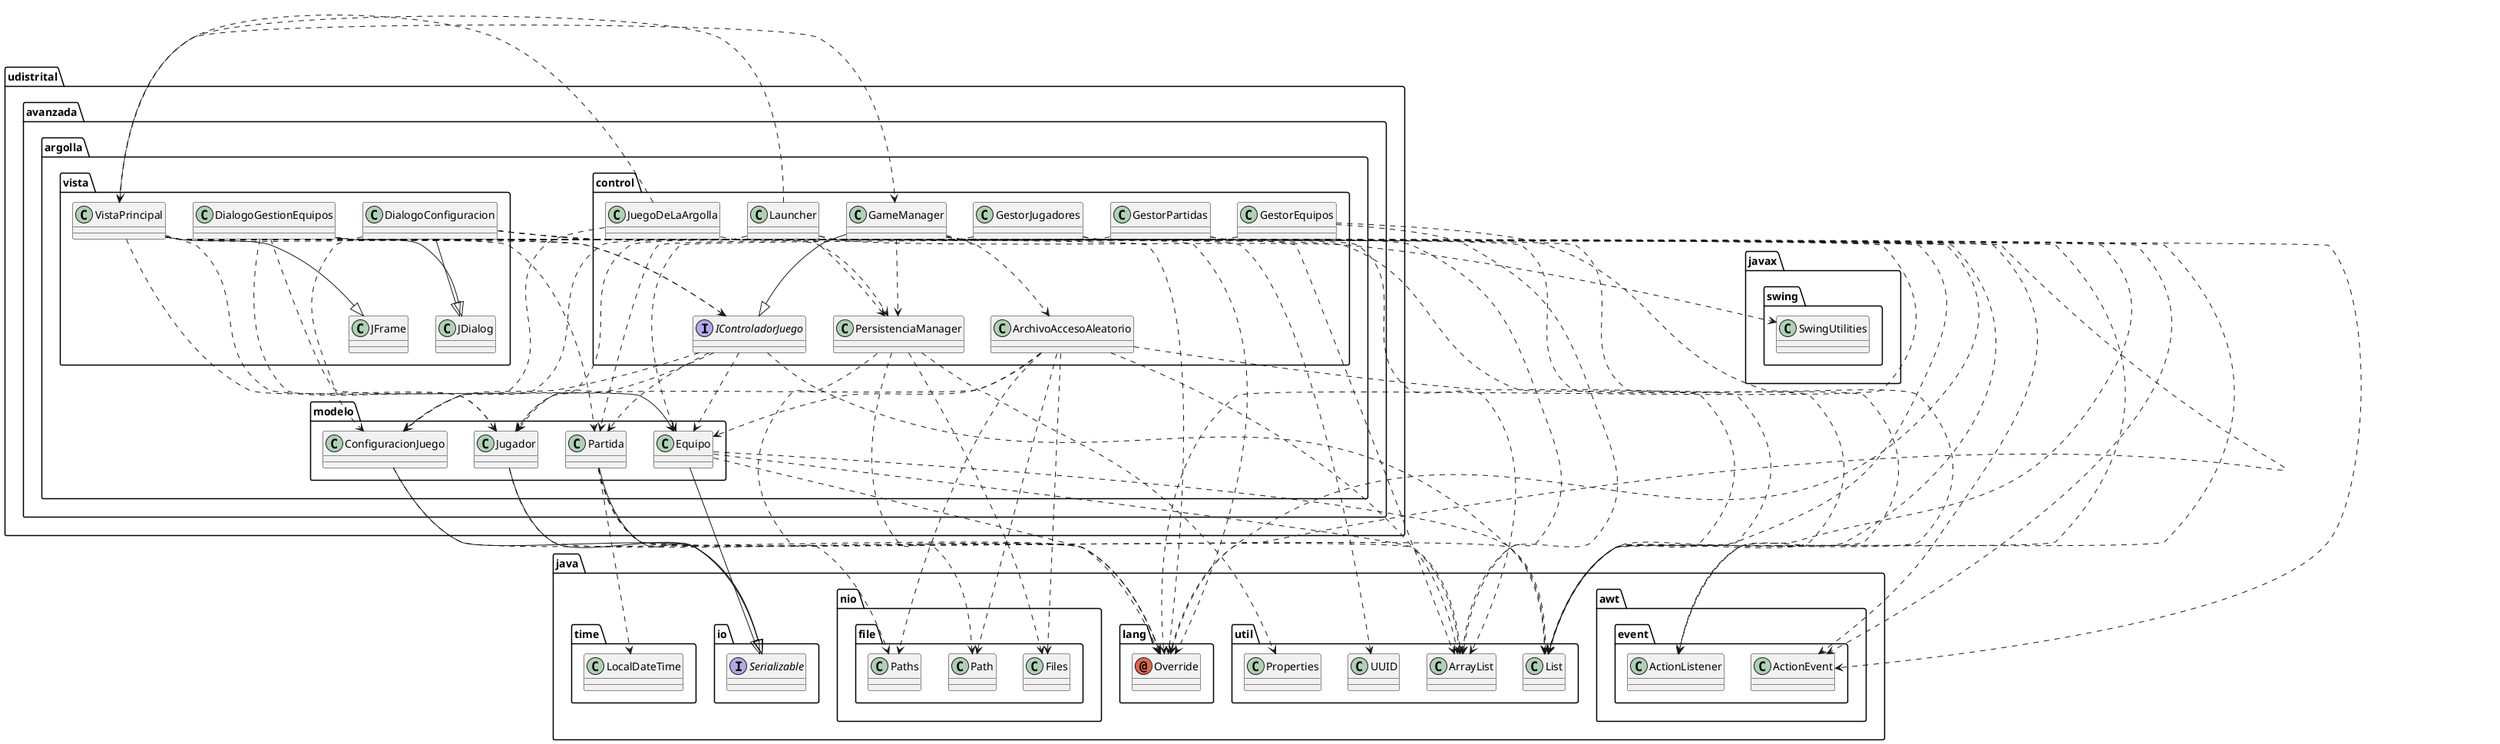 @startuml
annotation java.lang.Override
class java.awt.event.ActionEvent
class java.awt.event.ActionListener
class java.nio.file.Files
class java.nio.file.Path
class java.nio.file.Paths
class java.time.LocalDateTime
class java.util.ArrayList
class java.util.List
class java.util.Properties
class java.util.UUID
class javax.swing.SwingUtilities
class udistrital.avanzada.argolla.control.ArchivoAccesoAleatorio
class udistrital.avanzada.argolla.control.GameManager
class udistrital.avanzada.argolla.control.GestorEquipos
class udistrital.avanzada.argolla.control.GestorJugadores
class udistrital.avanzada.argolla.control.GestorPartidas
class udistrital.avanzada.argolla.control.JuegoDeLaArgolla
class udistrital.avanzada.argolla.control.Launcher
class udistrital.avanzada.argolla.control.PersistenciaManager
class udistrital.avanzada.argolla.modelo.ConfiguracionJuego
class udistrital.avanzada.argolla.modelo.Equipo
class udistrital.avanzada.argolla.modelo.Jugador
class udistrital.avanzada.argolla.modelo.Partida
class udistrital.avanzada.argolla.vista.DialogoConfiguracion
class udistrital.avanzada.argolla.vista.DialogoGestionEquipos
class udistrital.avanzada.argolla.vista.JDialog
class udistrital.avanzada.argolla.vista.JFrame
class udistrital.avanzada.argolla.vista.VistaPrincipal
interface java.io.Serializable
interface udistrital.avanzada.argolla.control.IControladorJuego
udistrital.avanzada.argolla.control.ArchivoAccesoAleatorio ..> java.nio.file.Files
udistrital.avanzada.argolla.control.ArchivoAccesoAleatorio ..> java.nio.file.Path
udistrital.avanzada.argolla.control.ArchivoAccesoAleatorio ..> java.nio.file.Paths
udistrital.avanzada.argolla.control.ArchivoAccesoAleatorio ..> java.util.ArrayList
udistrital.avanzada.argolla.control.ArchivoAccesoAleatorio ..> java.util.List
udistrital.avanzada.argolla.control.ArchivoAccesoAleatorio ..> udistrital.avanzada.argolla.modelo.Equipo
udistrital.avanzada.argolla.control.ArchivoAccesoAleatorio ..> udistrital.avanzada.argolla.modelo.Jugador
udistrital.avanzada.argolla.control.GameManager ..> java.lang.Override
udistrital.avanzada.argolla.control.GameManager ..> java.util.ArrayList
udistrital.avanzada.argolla.control.GameManager ..> java.util.List
udistrital.avanzada.argolla.control.GameManager ..> java.util.UUID
udistrital.avanzada.argolla.control.GameManager ..> udistrital.avanzada.argolla.control.ArchivoAccesoAleatorio
udistrital.avanzada.argolla.control.GameManager ..> udistrital.avanzada.argolla.control.PersistenciaManager
udistrital.avanzada.argolla.control.GameManager --|> udistrital.avanzada.argolla.control.IControladorJuego
udistrital.avanzada.argolla.control.GestorEquipos ..> java.util.ArrayList
udistrital.avanzada.argolla.control.GestorEquipos ..> java.util.List
udistrital.avanzada.argolla.control.GestorEquipos ..> udistrital.avanzada.argolla.modelo.Equipo
udistrital.avanzada.argolla.control.GestorJugadores ..> java.util.ArrayList
udistrital.avanzada.argolla.control.GestorJugadores ..> java.util.List
udistrital.avanzada.argolla.control.GestorJugadores ..> udistrital.avanzada.argolla.modelo.Jugador
udistrital.avanzada.argolla.control.GestorPartidas ..> java.util.ArrayList
udistrital.avanzada.argolla.control.GestorPartidas ..> java.util.List
udistrital.avanzada.argolla.control.GestorPartidas ..> udistrital.avanzada.argolla.modelo.Partida
udistrital.avanzada.argolla.control.JuegoDeLaArgolla ..> udistrital.avanzada.argolla.control.PersistenciaManager
udistrital.avanzada.argolla.control.JuegoDeLaArgolla ..> udistrital.avanzada.argolla.modelo.ConfiguracionJuego
udistrital.avanzada.argolla.control.JuegoDeLaArgolla ..> udistrital.avanzada.argolla.vista.VistaPrincipal
udistrital.avanzada.argolla.control.Launcher ..> java.lang.Override
udistrital.avanzada.argolla.control.Launcher ..> javax.swing.SwingUtilities
udistrital.avanzada.argolla.control.Launcher ..> udistrital.avanzada.argolla.control.PersistenciaManager
udistrital.avanzada.argolla.control.Launcher ..> udistrital.avanzada.argolla.modelo.ConfiguracionJuego
udistrital.avanzada.argolla.control.Launcher ..> udistrital.avanzada.argolla.vista.VistaPrincipal
udistrital.avanzada.argolla.control.PersistenciaManager ..> java.nio.file.Files
udistrital.avanzada.argolla.control.PersistenciaManager ..> java.nio.file.Path
udistrital.avanzada.argolla.control.PersistenciaManager ..> java.nio.file.Paths
udistrital.avanzada.argolla.control.PersistenciaManager ..> java.util.Properties
udistrital.avanzada.argolla.modelo.ConfiguracionJuego ..> java.lang.Override
udistrital.avanzada.argolla.modelo.ConfiguracionJuego --|> java.io.Serializable
udistrital.avanzada.argolla.modelo.Equipo ..> java.lang.Override
udistrital.avanzada.argolla.modelo.Equipo ..> java.util.ArrayList
udistrital.avanzada.argolla.modelo.Equipo ..> java.util.List
udistrital.avanzada.argolla.modelo.Equipo --|> java.io.Serializable
udistrital.avanzada.argolla.modelo.Jugador ..> java.lang.Override
udistrital.avanzada.argolla.modelo.Jugador --|> java.io.Serializable
udistrital.avanzada.argolla.modelo.Partida ..> java.lang.Override
udistrital.avanzada.argolla.modelo.Partida ..> java.time.LocalDateTime
udistrital.avanzada.argolla.modelo.Partida ..> java.util.ArrayList
udistrital.avanzada.argolla.modelo.Partida ..> java.util.List
udistrital.avanzada.argolla.modelo.Partida --|> java.io.Serializable
udistrital.avanzada.argolla.vista.DialogoConfiguracion ..> java.lang.Override
udistrital.avanzada.argolla.vista.DialogoConfiguracion ..> java.awt.event.ActionEvent
udistrital.avanzada.argolla.vista.DialogoConfiguracion ..> java.awt.event.ActionListener
udistrital.avanzada.argolla.vista.DialogoConfiguracion ..> udistrital.avanzada.argolla.modelo.ConfiguracionJuego
udistrital.avanzada.argolla.vista.DialogoConfiguracion --|> udistrital.avanzada.argolla.vista.JDialog
udistrital.avanzada.argolla.vista.DialogoGestionEquipos ..> java.lang.Override
udistrital.avanzada.argolla.vista.DialogoGestionEquipos ..> java.awt.event.ActionEvent
udistrital.avanzada.argolla.vista.DialogoGestionEquipos ..> java.awt.event.ActionListener
udistrital.avanzada.argolla.vista.DialogoGestionEquipos ..> java.util.List
udistrital.avanzada.argolla.vista.DialogoGestionEquipos ..> udistrital.avanzada.argolla.modelo.Equipo
udistrital.avanzada.argolla.vista.DialogoGestionEquipos ..> udistrital.avanzada.argolla.modelo.Jugador
udistrital.avanzada.argolla.vista.DialogoGestionEquipos --|> udistrital.avanzada.argolla.vista.JDialog
udistrital.avanzada.argolla.vista.DialogoGestionEquipos ..> udistrital.avanzada.argolla.control.IControladorJuego
udistrital.avanzada.argolla.vista.VistaPrincipal ..> java.lang.Override
udistrital.avanzada.argolla.vista.VistaPrincipal ..> java.awt.event.ActionEvent
udistrital.avanzada.argolla.vista.VistaPrincipal ..> java.awt.event.ActionListener
udistrital.avanzada.argolla.vista.VistaPrincipal ..> java.util.List
udistrital.avanzada.argolla.vista.VistaPrincipal ..> udistrital.avanzada.argolla.control.GameManager
udistrital.avanzada.argolla.vista.VistaPrincipal ..> udistrital.avanzada.argolla.modelo.Equipo
udistrital.avanzada.argolla.vista.VistaPrincipal ..> udistrital.avanzada.argolla.modelo.Jugador
udistrital.avanzada.argolla.vista.VistaPrincipal ..> udistrital.avanzada.argolla.modelo.Partida
udistrital.avanzada.argolla.vista.VistaPrincipal --|> udistrital.avanzada.argolla.vista.JFrame
udistrital.avanzada.argolla.vista.VistaPrincipal ..> udistrital.avanzada.argolla.control.IControladorJuego
udistrital.avanzada.argolla.control.IControladorJuego ..> java.util.List
udistrital.avanzada.argolla.control.IControladorJuego ..> udistrital.avanzada.argolla.modelo.ConfiguracionJuego
udistrital.avanzada.argolla.control.IControladorJuego ..> udistrital.avanzada.argolla.modelo.Equipo
udistrital.avanzada.argolla.control.IControladorJuego ..> udistrital.avanzada.argolla.modelo.Jugador
udistrital.avanzada.argolla.control.IControladorJuego ..> udistrital.avanzada.argolla.modelo.Partida
@enduml